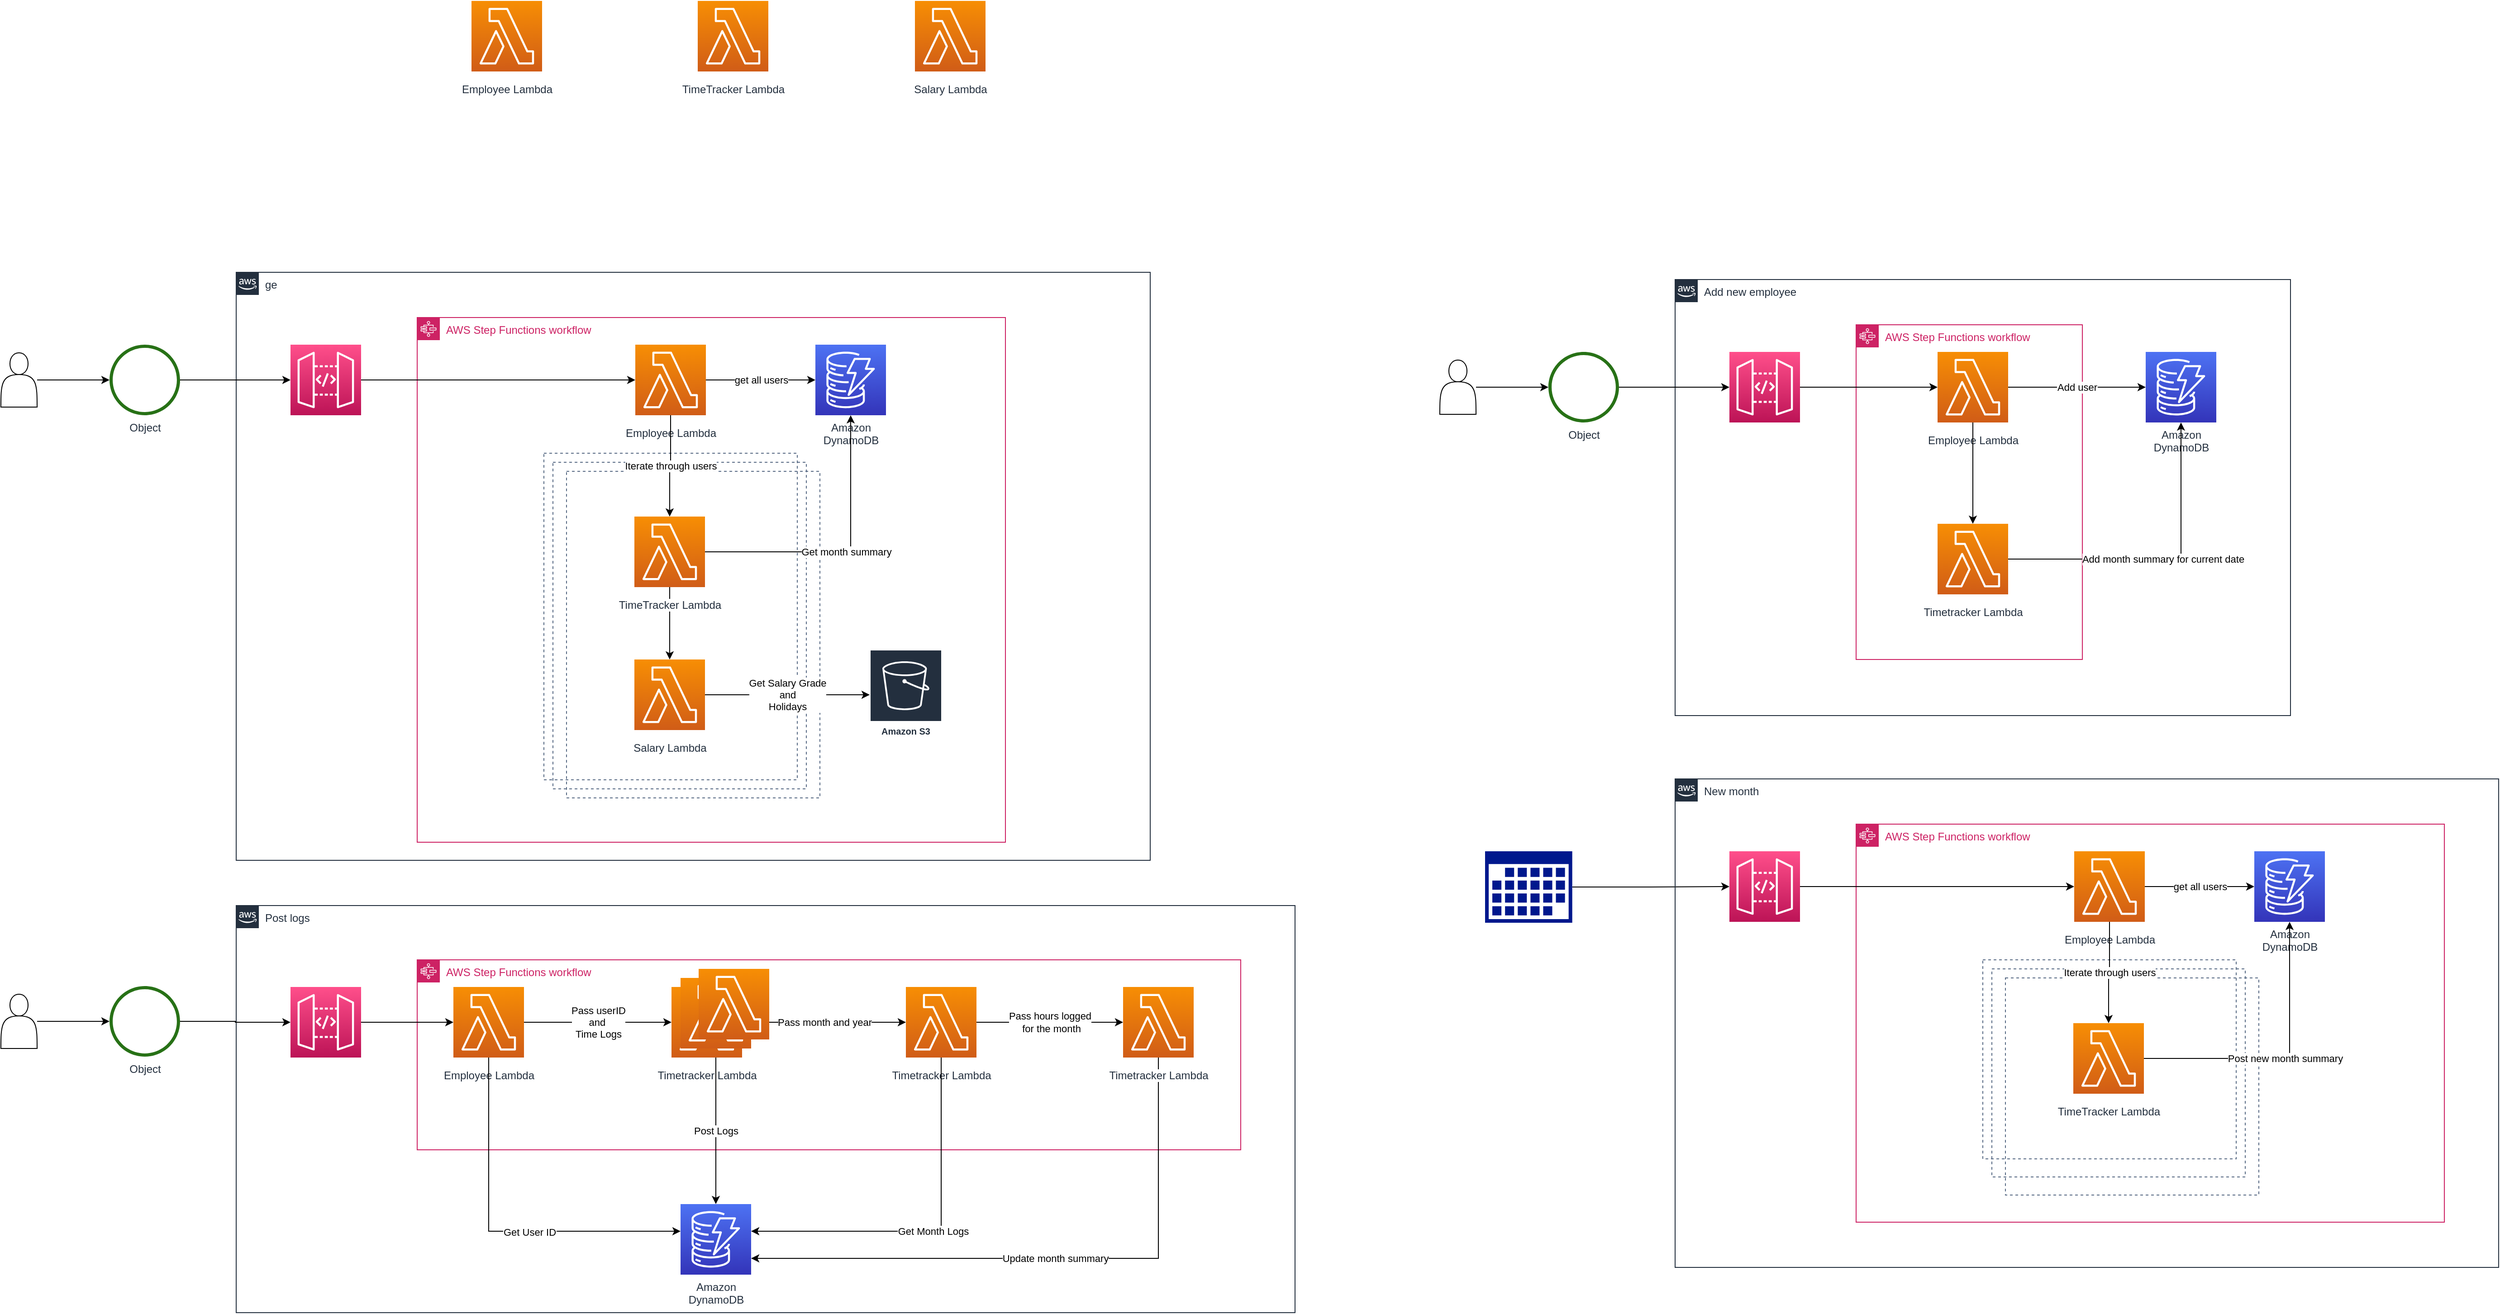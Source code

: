 <mxfile version="20.8.13" type="device"><diagram id="Ht1M8jgEwFfnCIfOTk4-" name="Page-1"><mxGraphModel dx="3732" dy="2037" grid="1" gridSize="10" guides="1" tooltips="1" connect="1" arrows="1" fold="1" page="1" pageScale="1" pageWidth="1169" pageHeight="827" math="0" shadow="0"><root><mxCell id="0"/><mxCell id="1" parent="0"/><mxCell id="jsw4ChglXsNM9QrNXY-0-90" value="" style="fillColor=none;strokeColor=#5A6C86;dashed=1;verticalAlign=top;fontStyle=0;fontColor=#5A6C86;" vertex="1" parent="1"><mxGeometry x="400" y="290" width="280" height="361" as="geometry"/></mxCell><mxCell id="jsw4ChglXsNM9QrNXY-0-91" value="" style="fillColor=none;strokeColor=#5A6C86;dashed=1;verticalAlign=top;fontStyle=0;fontColor=#5A6C86;" vertex="1" parent="1"><mxGeometry x="415" y="300" width="280" height="361" as="geometry"/></mxCell><mxCell id="UEzPUAAOIrF-is8g5C7q-74" value="ge" style="points=[[0,0],[0.25,0],[0.5,0],[0.75,0],[1,0],[1,0.25],[1,0.5],[1,0.75],[1,1],[0.75,1],[0.5,1],[0.25,1],[0,1],[0,0.75],[0,0.5],[0,0.25]];outlineConnect=0;gradientColor=none;html=1;whiteSpace=wrap;fontSize=12;fontStyle=0;shape=mxgraph.aws4.group;grIcon=mxgraph.aws4.group_aws_cloud_alt;strokeColor=#232F3E;fillColor=none;verticalAlign=top;align=left;spacingLeft=30;fontColor=#232F3E;dashed=0;labelBackgroundColor=#ffffff;container=1;pointerEvents=0;collapsible=0;recursiveResize=0;" parent="1" vertex="1"><mxGeometry x="50" y="80" width="1010" height="650" as="geometry"/></mxCell><mxCell id="jsw4ChglXsNM9QrNXY-0-4" value="AWS Step Functions workflow" style="points=[[0,0],[0.25,0],[0.5,0],[0.75,0],[1,0],[1,0.25],[1,0.5],[1,0.75],[1,1],[0.75,1],[0.5,1],[0.25,1],[0,1],[0,0.75],[0,0.5],[0,0.25]];outlineConnect=0;gradientColor=none;html=1;whiteSpace=wrap;fontSize=12;fontStyle=0;container=1;pointerEvents=0;collapsible=0;recursiveResize=0;shape=mxgraph.aws4.group;grIcon=mxgraph.aws4.group_aws_step_functions_workflow;strokeColor=#CD2264;fillColor=none;verticalAlign=top;align=left;spacingLeft=30;fontColor=#CD2264;dashed=0;" vertex="1" parent="UEzPUAAOIrF-is8g5C7q-74"><mxGeometry x="200" y="50" width="650" height="580" as="geometry"/></mxCell><mxCell id="jsw4ChglXsNM9QrNXY-0-83" value="get all users" style="edgeStyle=orthogonalEdgeStyle;rounded=0;orthogonalLoop=1;jettySize=auto;html=1;" edge="1" parent="jsw4ChglXsNM9QrNXY-0-4" source="jsw4ChglXsNM9QrNXY-0-7" target="UEzPUAAOIrF-is8g5C7q-87"><mxGeometry relative="1" as="geometry"/></mxCell><mxCell id="jsw4ChglXsNM9QrNXY-0-7" value="Employee Lambda" style="outlineConnect=0;fontColor=#232F3E;gradientColor=#F78E04;gradientDirection=north;fillColor=#D05C17;strokeColor=#ffffff;dashed=0;verticalLabelPosition=bottom;verticalAlign=top;align=center;html=1;fontSize=12;fontStyle=0;aspect=fixed;shape=mxgraph.aws4.resourceIcon;resIcon=mxgraph.aws4.lambda;labelBackgroundColor=#ffffff;spacingTop=6;" vertex="1" parent="jsw4ChglXsNM9QrNXY-0-4"><mxGeometry x="241" y="30" width="78" height="78" as="geometry"/></mxCell><mxCell id="UEzPUAAOIrF-is8g5C7q-87" value="Amazon&lt;br&gt;DynamoDB" style="outlineConnect=0;fontColor=#232F3E;gradientColor=#4D72F3;gradientDirection=north;fillColor=#3334B9;strokeColor=#ffffff;dashed=0;verticalLabelPosition=bottom;verticalAlign=top;align=center;html=1;fontSize=12;fontStyle=0;aspect=fixed;shape=mxgraph.aws4.resourceIcon;resIcon=mxgraph.aws4.dynamodb;labelBackgroundColor=#ffffff;" parent="jsw4ChglXsNM9QrNXY-0-4" vertex="1"><mxGeometry x="440" y="30" width="78" height="78" as="geometry"/></mxCell><mxCell id="jsw4ChglXsNM9QrNXY-0-81" value="Map State" style="fillColor=none;strokeColor=#5A6C86;dashed=1;verticalAlign=top;fontStyle=0;fontColor=#5A6C86;" vertex="1" parent="jsw4ChglXsNM9QrNXY-0-4"><mxGeometry x="140" y="150" width="280" height="361" as="geometry"/></mxCell><mxCell id="jsw4ChglXsNM9QrNXY-0-99" value="Get Salary Grade&lt;br&gt;and&lt;br&gt;Holidays" style="edgeStyle=orthogonalEdgeStyle;rounded=0;orthogonalLoop=1;jettySize=auto;html=1;" edge="1" parent="jsw4ChglXsNM9QrNXY-0-4" source="jsw4ChglXsNM9QrNXY-0-96" target="jsw4ChglXsNM9QrNXY-0-98"><mxGeometry relative="1" as="geometry"><mxPoint x="490" y="417" as="targetPoint"/></mxGeometry></mxCell><mxCell id="jsw4ChglXsNM9QrNXY-0-96" value="Salary Lambda" style="outlineConnect=0;fontColor=#232F3E;gradientColor=#F78E04;gradientDirection=north;fillColor=#D05C17;strokeColor=#ffffff;dashed=0;verticalLabelPosition=bottom;verticalAlign=top;align=center;html=1;fontSize=12;fontStyle=0;aspect=fixed;shape=mxgraph.aws4.resourceIcon;resIcon=mxgraph.aws4.lambda;labelBackgroundColor=#ffffff;spacingTop=6;" vertex="1" parent="jsw4ChglXsNM9QrNXY-0-4"><mxGeometry x="240" y="378" width="78" height="78" as="geometry"/></mxCell><mxCell id="jsw4ChglXsNM9QrNXY-0-98" value="Amazon S3" style="sketch=0;outlineConnect=0;fontColor=#232F3E;gradientColor=none;strokeColor=#ffffff;fillColor=#232F3E;dashed=0;verticalLabelPosition=middle;verticalAlign=bottom;align=center;html=1;whiteSpace=wrap;fontSize=10;fontStyle=1;spacing=3;shape=mxgraph.aws4.productIcon;prIcon=mxgraph.aws4.s3;" vertex="1" parent="jsw4ChglXsNM9QrNXY-0-4"><mxGeometry x="500" y="367" width="80" height="100" as="geometry"/></mxCell><mxCell id="jsw4ChglXsNM9QrNXY-0-82" style="edgeStyle=orthogonalEdgeStyle;rounded=0;orthogonalLoop=1;jettySize=auto;html=1;" edge="1" parent="UEzPUAAOIrF-is8g5C7q-74" source="jsw4ChglXsNM9QrNXY-0-13" target="jsw4ChglXsNM9QrNXY-0-7"><mxGeometry relative="1" as="geometry"/></mxCell><mxCell id="jsw4ChglXsNM9QrNXY-0-13" value="" style="sketch=0;points=[[0,0,0],[0.25,0,0],[0.5,0,0],[0.75,0,0],[1,0,0],[0,1,0],[0.25,1,0],[0.5,1,0],[0.75,1,0],[1,1,0],[0,0.25,0],[0,0.5,0],[0,0.75,0],[1,0.25,0],[1,0.5,0],[1,0.75,0]];outlineConnect=0;fontColor=#232F3E;gradientColor=#FF4F8B;gradientDirection=north;fillColor=#BC1356;strokeColor=#ffffff;dashed=0;verticalLabelPosition=bottom;verticalAlign=top;align=center;html=1;fontSize=12;fontStyle=0;aspect=fixed;shape=mxgraph.aws4.resourceIcon;resIcon=mxgraph.aws4.api_gateway;" vertex="1" parent="UEzPUAAOIrF-is8g5C7q-74"><mxGeometry x="60" y="80" width="78" height="78" as="geometry"/></mxCell><mxCell id="jsw4ChglXsNM9QrNXY-0-17" style="edgeStyle=orthogonalEdgeStyle;rounded=0;orthogonalLoop=1;jettySize=auto;html=1;" edge="1" parent="1" source="UEzPUAAOIrF-is8g5C7q-76" target="jsw4ChglXsNM9QrNXY-0-13"><mxGeometry relative="1" as="geometry"/></mxCell><mxCell id="UEzPUAAOIrF-is8g5C7q-76" value="Object" style="outlineConnect=0;fontColor=#232F3E;gradientColor=none;fillColor=#277116;strokeColor=none;dashed=0;verticalLabelPosition=bottom;verticalAlign=top;align=center;html=1;fontSize=12;fontStyle=0;aspect=fixed;pointerEvents=1;shape=mxgraph.aws4.object;labelBackgroundColor=#ffffff;" parent="1" vertex="1"><mxGeometry x="-90" y="160" width="78" height="78" as="geometry"/></mxCell><mxCell id="jsw4ChglXsNM9QrNXY-0-19" style="edgeStyle=orthogonalEdgeStyle;rounded=0;orthogonalLoop=1;jettySize=auto;html=1;" edge="1" parent="1" source="jsw4ChglXsNM9QrNXY-0-18" target="UEzPUAAOIrF-is8g5C7q-76"><mxGeometry relative="1" as="geometry"/></mxCell><mxCell id="jsw4ChglXsNM9QrNXY-0-18" value="" style="shape=actor;whiteSpace=wrap;html=1;" vertex="1" parent="1"><mxGeometry x="-210" y="169" width="40" height="60" as="geometry"/></mxCell><mxCell id="jsw4ChglXsNM9QrNXY-0-53" value="Post logs" style="points=[[0,0],[0.25,0],[0.5,0],[0.75,0],[1,0],[1,0.25],[1,0.5],[1,0.75],[1,1],[0.75,1],[0.5,1],[0.25,1],[0,1],[0,0.75],[0,0.5],[0,0.25]];outlineConnect=0;gradientColor=none;html=1;whiteSpace=wrap;fontSize=12;fontStyle=0;shape=mxgraph.aws4.group;grIcon=mxgraph.aws4.group_aws_cloud_alt;strokeColor=#232F3E;fillColor=none;verticalAlign=top;align=left;spacingLeft=30;fontColor=#232F3E;dashed=0;labelBackgroundColor=#ffffff;container=1;pointerEvents=0;collapsible=0;recursiveResize=0;" vertex="1" parent="1"><mxGeometry x="50" y="780" width="1170" height="450" as="geometry"/></mxCell><mxCell id="jsw4ChglXsNM9QrNXY-0-54" value="AWS Step Functions workflow" style="points=[[0,0],[0.25,0],[0.5,0],[0.75,0],[1,0],[1,0.25],[1,0.5],[1,0.75],[1,1],[0.75,1],[0.5,1],[0.25,1],[0,1],[0,0.75],[0,0.5],[0,0.25]];outlineConnect=0;gradientColor=none;html=1;whiteSpace=wrap;fontSize=12;fontStyle=0;container=1;pointerEvents=0;collapsible=0;recursiveResize=0;shape=mxgraph.aws4.group;grIcon=mxgraph.aws4.group_aws_step_functions_workflow;strokeColor=#CD2264;fillColor=none;verticalAlign=top;align=left;spacingLeft=30;fontColor=#CD2264;dashed=0;" vertex="1" parent="jsw4ChglXsNM9QrNXY-0-53"><mxGeometry x="200" y="60" width="910" height="210" as="geometry"/></mxCell><mxCell id="jsw4ChglXsNM9QrNXY-0-57" value="Pass userID&lt;br&gt;and&amp;nbsp;&lt;br&gt;Time Logs" style="edgeStyle=orthogonalEdgeStyle;rounded=0;orthogonalLoop=1;jettySize=auto;html=1;" edge="1" parent="jsw4ChglXsNM9QrNXY-0-54" source="jsw4ChglXsNM9QrNXY-0-58" target="jsw4ChglXsNM9QrNXY-0-61"><mxGeometry relative="1" as="geometry"/></mxCell><mxCell id="jsw4ChglXsNM9QrNXY-0-58" value="Employee Lambda" style="outlineConnect=0;fontColor=#232F3E;gradientColor=#F78E04;gradientDirection=north;fillColor=#D05C17;strokeColor=#ffffff;dashed=0;verticalLabelPosition=bottom;verticalAlign=top;align=center;html=1;fontSize=12;fontStyle=0;aspect=fixed;shape=mxgraph.aws4.resourceIcon;resIcon=mxgraph.aws4.lambda;labelBackgroundColor=#ffffff;spacingTop=6;" vertex="1" parent="jsw4ChglXsNM9QrNXY-0-54"><mxGeometry x="40" y="30" width="78" height="78" as="geometry"/></mxCell><mxCell id="jsw4ChglXsNM9QrNXY-0-59" value="Pass month and year" style="edgeStyle=orthogonalEdgeStyle;rounded=0;orthogonalLoop=1;jettySize=auto;html=1;" edge="1" parent="jsw4ChglXsNM9QrNXY-0-54" source="jsw4ChglXsNM9QrNXY-0-61" target="jsw4ChglXsNM9QrNXY-0-64"><mxGeometry relative="1" as="geometry"/></mxCell><mxCell id="jsw4ChglXsNM9QrNXY-0-61" value="Timetracker Lambda" style="outlineConnect=0;fontColor=#232F3E;gradientColor=#F78E04;gradientDirection=north;fillColor=#D05C17;strokeColor=#ffffff;dashed=0;verticalLabelPosition=bottom;verticalAlign=top;align=center;html=1;fontSize=12;fontStyle=0;aspect=fixed;shape=mxgraph.aws4.resourceIcon;resIcon=mxgraph.aws4.lambda;labelBackgroundColor=#ffffff;spacingTop=6;" vertex="1" parent="jsw4ChglXsNM9QrNXY-0-54"><mxGeometry x="281" y="30" width="78" height="78" as="geometry"/></mxCell><mxCell id="jsw4ChglXsNM9QrNXY-0-64" value="Timetracker Lambda" style="outlineConnect=0;fontColor=#232F3E;gradientColor=#F78E04;gradientDirection=north;fillColor=#D05C17;strokeColor=#ffffff;dashed=0;verticalLabelPosition=bottom;verticalAlign=top;align=center;html=1;fontSize=12;fontStyle=0;aspect=fixed;shape=mxgraph.aws4.resourceIcon;resIcon=mxgraph.aws4.lambda;labelBackgroundColor=#ffffff;spacingTop=6;" vertex="1" parent="jsw4ChglXsNM9QrNXY-0-54"><mxGeometry x="540" y="30" width="78" height="78" as="geometry"/></mxCell><mxCell id="jsw4ChglXsNM9QrNXY-0-75" value="" style="outlineConnect=0;fontColor=#232F3E;gradientColor=#F78E04;gradientDirection=north;fillColor=#D05C17;strokeColor=#ffffff;dashed=0;verticalLabelPosition=bottom;verticalAlign=top;align=center;html=1;fontSize=12;fontStyle=0;aspect=fixed;shape=mxgraph.aws4.resourceIcon;resIcon=mxgraph.aws4.lambda;labelBackgroundColor=#ffffff;spacingTop=6;" vertex="1" parent="jsw4ChglXsNM9QrNXY-0-54"><mxGeometry x="291" y="20" width="78" height="78" as="geometry"/></mxCell><mxCell id="jsw4ChglXsNM9QrNXY-0-76" value="" style="outlineConnect=0;fontColor=#232F3E;gradientColor=#F78E04;gradientDirection=north;fillColor=#D05C17;strokeColor=#ffffff;dashed=0;verticalLabelPosition=bottom;verticalAlign=top;align=center;html=1;fontSize=12;fontStyle=0;aspect=fixed;shape=mxgraph.aws4.resourceIcon;resIcon=mxgraph.aws4.lambda;labelBackgroundColor=#ffffff;spacingTop=6;" vertex="1" parent="jsw4ChglXsNM9QrNXY-0-54"><mxGeometry x="311" y="10" width="78" height="78" as="geometry"/></mxCell><mxCell id="jsw4ChglXsNM9QrNXY-0-65" style="edgeStyle=orthogonalEdgeStyle;rounded=0;orthogonalLoop=1;jettySize=auto;html=1;" edge="1" parent="jsw4ChglXsNM9QrNXY-0-53" source="jsw4ChglXsNM9QrNXY-0-66" target="jsw4ChglXsNM9QrNXY-0-58"><mxGeometry relative="1" as="geometry"/></mxCell><mxCell id="jsw4ChglXsNM9QrNXY-0-66" value="" style="sketch=0;points=[[0,0,0],[0.25,0,0],[0.5,0,0],[0.75,0,0],[1,0,0],[0,1,0],[0.25,1,0],[0.5,1,0],[0.75,1,0],[1,1,0],[0,0.25,0],[0,0.5,0],[0,0.75,0],[1,0.25,0],[1,0.5,0],[1,0.75,0]];outlineConnect=0;fontColor=#232F3E;gradientColor=#FF4F8B;gradientDirection=north;fillColor=#BC1356;strokeColor=#ffffff;dashed=0;verticalLabelPosition=bottom;verticalAlign=top;align=center;html=1;fontSize=12;fontStyle=0;aspect=fixed;shape=mxgraph.aws4.resourceIcon;resIcon=mxgraph.aws4.api_gateway;" vertex="1" parent="jsw4ChglXsNM9QrNXY-0-53"><mxGeometry x="60" y="90" width="78" height="78" as="geometry"/></mxCell><mxCell id="jsw4ChglXsNM9QrNXY-0-62" value="Amazon&lt;br&gt;DynamoDB" style="outlineConnect=0;fontColor=#232F3E;gradientColor=#4D72F3;gradientDirection=north;fillColor=#3334B9;strokeColor=#ffffff;dashed=0;verticalLabelPosition=bottom;verticalAlign=top;align=center;html=1;fontSize=12;fontStyle=0;aspect=fixed;shape=mxgraph.aws4.resourceIcon;resIcon=mxgraph.aws4.dynamodb;labelBackgroundColor=#ffffff;" vertex="1" parent="jsw4ChglXsNM9QrNXY-0-53"><mxGeometry x="491" y="330" width="78" height="78" as="geometry"/></mxCell><mxCell id="jsw4ChglXsNM9QrNXY-0-55" style="edgeStyle=orthogonalEdgeStyle;rounded=0;orthogonalLoop=1;jettySize=auto;html=1;" edge="1" parent="jsw4ChglXsNM9QrNXY-0-53" source="jsw4ChglXsNM9QrNXY-0-58" target="jsw4ChglXsNM9QrNXY-0-62"><mxGeometry relative="1" as="geometry"><Array as="points"><mxPoint x="279" y="360"/></Array></mxGeometry></mxCell><mxCell id="jsw4ChglXsNM9QrNXY-0-56" value="Get User ID" style="edgeLabel;html=1;align=center;verticalAlign=middle;resizable=0;points=[];" vertex="1" connectable="0" parent="jsw4ChglXsNM9QrNXY-0-55"><mxGeometry x="0.174" y="-1" relative="1" as="geometry"><mxPoint as="offset"/></mxGeometry></mxCell><mxCell id="jsw4ChglXsNM9QrNXY-0-63" value="Get Month Logs" style="edgeStyle=orthogonalEdgeStyle;rounded=0;orthogonalLoop=1;jettySize=auto;html=1;" edge="1" parent="jsw4ChglXsNM9QrNXY-0-53" source="jsw4ChglXsNM9QrNXY-0-64" target="jsw4ChglXsNM9QrNXY-0-62"><mxGeometry relative="1" as="geometry"><mxPoint x="669" y="238" as="targetPoint"/><Array as="points"><mxPoint x="779" y="360"/></Array></mxGeometry></mxCell><mxCell id="jsw4ChglXsNM9QrNXY-0-77" value="Post Logs" style="edgeStyle=orthogonalEdgeStyle;rounded=0;orthogonalLoop=1;jettySize=auto;html=1;" edge="1" parent="jsw4ChglXsNM9QrNXY-0-53" source="jsw4ChglXsNM9QrNXY-0-61" target="jsw4ChglXsNM9QrNXY-0-62"><mxGeometry relative="1" as="geometry"><mxPoint x="530" y="170" as="sourcePoint"/><Array as="points"><mxPoint x="530" y="210"/><mxPoint x="530" y="210"/></Array></mxGeometry></mxCell><mxCell id="jsw4ChglXsNM9QrNXY-0-67" style="edgeStyle=orthogonalEdgeStyle;rounded=0;orthogonalLoop=1;jettySize=auto;html=1;" edge="1" parent="1" source="jsw4ChglXsNM9QrNXY-0-68" target="jsw4ChglXsNM9QrNXY-0-66"><mxGeometry relative="1" as="geometry"/></mxCell><mxCell id="jsw4ChglXsNM9QrNXY-0-68" value="Object" style="outlineConnect=0;fontColor=#232F3E;gradientColor=none;fillColor=#277116;strokeColor=none;dashed=0;verticalLabelPosition=bottom;verticalAlign=top;align=center;html=1;fontSize=12;fontStyle=0;aspect=fixed;pointerEvents=1;shape=mxgraph.aws4.object;labelBackgroundColor=#ffffff;" vertex="1" parent="1"><mxGeometry x="-90" y="869" width="78" height="78" as="geometry"/></mxCell><mxCell id="jsw4ChglXsNM9QrNXY-0-69" style="edgeStyle=orthogonalEdgeStyle;rounded=0;orthogonalLoop=1;jettySize=auto;html=1;" edge="1" parent="1" source="jsw4ChglXsNM9QrNXY-0-70" target="jsw4ChglXsNM9QrNXY-0-68"><mxGeometry relative="1" as="geometry"/></mxCell><mxCell id="jsw4ChglXsNM9QrNXY-0-70" value="" style="shape=actor;whiteSpace=wrap;html=1;" vertex="1" parent="1"><mxGeometry x="-210" y="878" width="40" height="60" as="geometry"/></mxCell><mxCell id="jsw4ChglXsNM9QrNXY-0-80" value="Update month summary" style="edgeStyle=orthogonalEdgeStyle;rounded=0;orthogonalLoop=1;jettySize=auto;html=1;" edge="1" parent="1" source="jsw4ChglXsNM9QrNXY-0-78" target="jsw4ChglXsNM9QrNXY-0-62"><mxGeometry relative="1" as="geometry"><Array as="points"><mxPoint x="1069" y="1170"/></Array></mxGeometry></mxCell><mxCell id="jsw4ChglXsNM9QrNXY-0-78" value="Timetracker Lambda" style="outlineConnect=0;fontColor=#232F3E;gradientColor=#F78E04;gradientDirection=north;fillColor=#D05C17;strokeColor=#ffffff;dashed=0;verticalLabelPosition=bottom;verticalAlign=top;align=center;html=1;fontSize=12;fontStyle=0;aspect=fixed;shape=mxgraph.aws4.resourceIcon;resIcon=mxgraph.aws4.lambda;labelBackgroundColor=#ffffff;spacingTop=6;" vertex="1" parent="1"><mxGeometry x="1030" y="870" width="78" height="78" as="geometry"/></mxCell><mxCell id="jsw4ChglXsNM9QrNXY-0-79" value="Pass hours logged&lt;br&gt;&amp;nbsp;for the month" style="edgeStyle=orthogonalEdgeStyle;rounded=0;orthogonalLoop=1;jettySize=auto;html=1;" edge="1" parent="1" source="jsw4ChglXsNM9QrNXY-0-64" target="jsw4ChglXsNM9QrNXY-0-78"><mxGeometry relative="1" as="geometry"/></mxCell><mxCell id="jsw4ChglXsNM9QrNXY-0-95" value="Get month summary" style="edgeStyle=orthogonalEdgeStyle;rounded=0;orthogonalLoop=1;jettySize=auto;html=1;" edge="1" parent="1" source="jsw4ChglXsNM9QrNXY-0-92" target="UEzPUAAOIrF-is8g5C7q-87"><mxGeometry relative="1" as="geometry"/></mxCell><mxCell id="jsw4ChglXsNM9QrNXY-0-97" value="" style="edgeStyle=orthogonalEdgeStyle;rounded=0;orthogonalLoop=1;jettySize=auto;html=1;" edge="1" parent="1" source="jsw4ChglXsNM9QrNXY-0-92" target="jsw4ChglXsNM9QrNXY-0-96"><mxGeometry relative="1" as="geometry"/></mxCell><mxCell id="jsw4ChglXsNM9QrNXY-0-92" value="TimeTracker Lambda" style="outlineConnect=0;fontColor=#232F3E;gradientColor=#F78E04;gradientDirection=north;fillColor=#D05C17;strokeColor=#ffffff;dashed=0;verticalLabelPosition=bottom;verticalAlign=top;align=center;html=1;fontSize=12;fontStyle=0;aspect=fixed;shape=mxgraph.aws4.resourceIcon;resIcon=mxgraph.aws4.lambda;labelBackgroundColor=#ffffff;spacingTop=6;" vertex="1" parent="1"><mxGeometry x="490" y="350" width="78" height="78" as="geometry"/></mxCell><mxCell id="jsw4ChglXsNM9QrNXY-0-94" value="Iterate through users" style="edgeStyle=orthogonalEdgeStyle;rounded=0;orthogonalLoop=1;jettySize=auto;html=1;" edge="1" parent="1" source="jsw4ChglXsNM9QrNXY-0-7" target="jsw4ChglXsNM9QrNXY-0-92"><mxGeometry relative="1" as="geometry"/></mxCell><mxCell id="jsw4ChglXsNM9QrNXY-0-123" value="Add new employee" style="points=[[0,0],[0.25,0],[0.5,0],[0.75,0],[1,0],[1,0.25],[1,0.5],[1,0.75],[1,1],[0.75,1],[0.5,1],[0.25,1],[0,1],[0,0.75],[0,0.5],[0,0.25]];outlineConnect=0;gradientColor=none;html=1;whiteSpace=wrap;fontSize=12;fontStyle=0;shape=mxgraph.aws4.group;grIcon=mxgraph.aws4.group_aws_cloud_alt;strokeColor=#232F3E;fillColor=none;verticalAlign=top;align=left;spacingLeft=30;fontColor=#232F3E;dashed=0;labelBackgroundColor=#ffffff;container=1;pointerEvents=0;collapsible=0;recursiveResize=0;" vertex="1" parent="1"><mxGeometry x="1640" y="88" width="680" height="482" as="geometry"/></mxCell><mxCell id="jsw4ChglXsNM9QrNXY-0-124" value="AWS Step Functions workflow" style="points=[[0,0],[0.25,0],[0.5,0],[0.75,0],[1,0],[1,0.25],[1,0.5],[1,0.75],[1,1],[0.75,1],[0.5,1],[0.25,1],[0,1],[0,0.75],[0,0.5],[0,0.25]];outlineConnect=0;gradientColor=none;html=1;whiteSpace=wrap;fontSize=12;fontStyle=0;container=1;pointerEvents=0;collapsible=0;recursiveResize=0;shape=mxgraph.aws4.group;grIcon=mxgraph.aws4.group_aws_step_functions_workflow;strokeColor=#CD2264;fillColor=none;verticalAlign=top;align=left;spacingLeft=30;fontColor=#CD2264;dashed=0;" vertex="1" parent="jsw4ChglXsNM9QrNXY-0-123"><mxGeometry x="200" y="50" width="250" height="370" as="geometry"/></mxCell><mxCell id="jsw4ChglXsNM9QrNXY-0-126" value="Employee Lambda" style="outlineConnect=0;fontColor=#232F3E;gradientColor=#F78E04;gradientDirection=north;fillColor=#D05C17;strokeColor=#ffffff;dashed=0;verticalLabelPosition=bottom;verticalAlign=top;align=center;html=1;fontSize=12;fontStyle=0;aspect=fixed;shape=mxgraph.aws4.resourceIcon;resIcon=mxgraph.aws4.lambda;labelBackgroundColor=#ffffff;spacingTop=6;" vertex="1" parent="jsw4ChglXsNM9QrNXY-0-124"><mxGeometry x="90" y="30" width="78" height="78" as="geometry"/></mxCell><mxCell id="jsw4ChglXsNM9QrNXY-0-140" value="Timetracker Lambda" style="outlineConnect=0;fontColor=#232F3E;gradientColor=#F78E04;gradientDirection=north;fillColor=#D05C17;strokeColor=#ffffff;dashed=0;verticalLabelPosition=bottom;verticalAlign=top;align=center;html=1;fontSize=12;fontStyle=0;aspect=fixed;shape=mxgraph.aws4.resourceIcon;resIcon=mxgraph.aws4.lambda;labelBackgroundColor=#ffffff;spacingTop=6;" vertex="1" parent="jsw4ChglXsNM9QrNXY-0-124"><mxGeometry x="90" y="220" width="78" height="78" as="geometry"/></mxCell><mxCell id="jsw4ChglXsNM9QrNXY-0-142" style="edgeStyle=orthogonalEdgeStyle;rounded=0;orthogonalLoop=1;jettySize=auto;html=1;" edge="1" parent="jsw4ChglXsNM9QrNXY-0-124" source="jsw4ChglXsNM9QrNXY-0-126" target="jsw4ChglXsNM9QrNXY-0-140"><mxGeometry relative="1" as="geometry"/></mxCell><mxCell id="jsw4ChglXsNM9QrNXY-0-132" style="edgeStyle=orthogonalEdgeStyle;rounded=0;orthogonalLoop=1;jettySize=auto;html=1;" edge="1" parent="jsw4ChglXsNM9QrNXY-0-123" source="jsw4ChglXsNM9QrNXY-0-133" target="jsw4ChglXsNM9QrNXY-0-126"><mxGeometry relative="1" as="geometry"/></mxCell><mxCell id="jsw4ChglXsNM9QrNXY-0-133" value="" style="sketch=0;points=[[0,0,0],[0.25,0,0],[0.5,0,0],[0.75,0,0],[1,0,0],[0,1,0],[0.25,1,0],[0.5,1,0],[0.75,1,0],[1,1,0],[0,0.25,0],[0,0.5,0],[0,0.75,0],[1,0.25,0],[1,0.5,0],[1,0.75,0]];outlineConnect=0;fontColor=#232F3E;gradientColor=#FF4F8B;gradientDirection=north;fillColor=#BC1356;strokeColor=#ffffff;dashed=0;verticalLabelPosition=bottom;verticalAlign=top;align=center;html=1;fontSize=12;fontStyle=0;aspect=fixed;shape=mxgraph.aws4.resourceIcon;resIcon=mxgraph.aws4.api_gateway;" vertex="1" parent="jsw4ChglXsNM9QrNXY-0-123"><mxGeometry x="60" y="80" width="78" height="78" as="geometry"/></mxCell><mxCell id="jsw4ChglXsNM9QrNXY-0-127" value="Amazon&lt;br&gt;DynamoDB" style="outlineConnect=0;fontColor=#232F3E;gradientColor=#4D72F3;gradientDirection=north;fillColor=#3334B9;strokeColor=#ffffff;dashed=0;verticalLabelPosition=bottom;verticalAlign=top;align=center;html=1;fontSize=12;fontStyle=0;aspect=fixed;shape=mxgraph.aws4.resourceIcon;resIcon=mxgraph.aws4.dynamodb;labelBackgroundColor=#ffffff;" vertex="1" parent="jsw4ChglXsNM9QrNXY-0-123"><mxGeometry x="520" y="80" width="78" height="78" as="geometry"/></mxCell><mxCell id="jsw4ChglXsNM9QrNXY-0-125" value="Add user" style="edgeStyle=orthogonalEdgeStyle;rounded=0;orthogonalLoop=1;jettySize=auto;html=1;" edge="1" parent="jsw4ChglXsNM9QrNXY-0-123" source="jsw4ChglXsNM9QrNXY-0-126" target="jsw4ChglXsNM9QrNXY-0-127"><mxGeometry relative="1" as="geometry"/></mxCell><mxCell id="jsw4ChglXsNM9QrNXY-0-138" value="Add month summary for current date" style="edgeStyle=orthogonalEdgeStyle;rounded=0;orthogonalLoop=1;jettySize=auto;html=1;" edge="1" parent="jsw4ChglXsNM9QrNXY-0-123" source="jsw4ChglXsNM9QrNXY-0-140" target="jsw4ChglXsNM9QrNXY-0-127"><mxGeometry relative="1" as="geometry"/></mxCell><mxCell id="jsw4ChglXsNM9QrNXY-0-134" style="edgeStyle=orthogonalEdgeStyle;rounded=0;orthogonalLoop=1;jettySize=auto;html=1;" edge="1" parent="1" source="jsw4ChglXsNM9QrNXY-0-135" target="jsw4ChglXsNM9QrNXY-0-133"><mxGeometry relative="1" as="geometry"/></mxCell><mxCell id="jsw4ChglXsNM9QrNXY-0-135" value="Object" style="outlineConnect=0;fontColor=#232F3E;gradientColor=none;fillColor=#277116;strokeColor=none;dashed=0;verticalLabelPosition=bottom;verticalAlign=top;align=center;html=1;fontSize=12;fontStyle=0;aspect=fixed;pointerEvents=1;shape=mxgraph.aws4.object;labelBackgroundColor=#ffffff;" vertex="1" parent="1"><mxGeometry x="1500" y="168" width="78" height="78" as="geometry"/></mxCell><mxCell id="jsw4ChglXsNM9QrNXY-0-136" style="edgeStyle=orthogonalEdgeStyle;rounded=0;orthogonalLoop=1;jettySize=auto;html=1;" edge="1" parent="1" source="jsw4ChglXsNM9QrNXY-0-137" target="jsw4ChglXsNM9QrNXY-0-135"><mxGeometry relative="1" as="geometry"/></mxCell><mxCell id="jsw4ChglXsNM9QrNXY-0-137" value="" style="shape=actor;whiteSpace=wrap;html=1;" vertex="1" parent="1"><mxGeometry x="1380" y="177" width="40" height="60" as="geometry"/></mxCell><mxCell id="jsw4ChglXsNM9QrNXY-0-163" style="edgeStyle=orthogonalEdgeStyle;rounded=0;orthogonalLoop=1;jettySize=auto;html=1;entryX=0;entryY=0.5;entryDx=0;entryDy=0;entryPerimeter=0;" edge="1" parent="1" source="jsw4ChglXsNM9QrNXY-0-145" target="jsw4ChglXsNM9QrNXY-0-158"><mxGeometry relative="1" as="geometry"/></mxCell><mxCell id="jsw4ChglXsNM9QrNXY-0-145" value="" style="sketch=0;aspect=fixed;pointerEvents=1;shadow=0;dashed=0;html=1;strokeColor=none;labelPosition=center;verticalLabelPosition=bottom;verticalAlign=top;align=center;fillColor=#00188D;shape=mxgraph.mscae.enterprise.calendar" vertex="1" parent="1"><mxGeometry x="1430" y="720" width="96.34" height="79" as="geometry"/></mxCell><mxCell id="jsw4ChglXsNM9QrNXY-0-146" value="" style="fillColor=none;strokeColor=#5A6C86;dashed=1;verticalAlign=top;fontStyle=0;fontColor=#5A6C86;" vertex="1" parent="1"><mxGeometry x="1990" y="850" width="280" height="230" as="geometry"/></mxCell><mxCell id="jsw4ChglXsNM9QrNXY-0-147" value="" style="fillColor=none;strokeColor=#5A6C86;dashed=1;verticalAlign=top;fontStyle=0;fontColor=#5A6C86;" vertex="1" parent="1"><mxGeometry x="2005" y="860" width="280" height="240" as="geometry"/></mxCell><mxCell id="jsw4ChglXsNM9QrNXY-0-148" value="New month" style="points=[[0,0],[0.25,0],[0.5,0],[0.75,0],[1,0],[1,0.25],[1,0.5],[1,0.75],[1,1],[0.75,1],[0.5,1],[0.25,1],[0,1],[0,0.75],[0,0.5],[0,0.25]];outlineConnect=0;gradientColor=none;html=1;whiteSpace=wrap;fontSize=12;fontStyle=0;shape=mxgraph.aws4.group;grIcon=mxgraph.aws4.group_aws_cloud_alt;strokeColor=#232F3E;fillColor=none;verticalAlign=top;align=left;spacingLeft=30;fontColor=#232F3E;dashed=0;labelBackgroundColor=#ffffff;container=1;pointerEvents=0;collapsible=0;recursiveResize=0;" vertex="1" parent="1"><mxGeometry x="1640" y="640" width="910" height="540" as="geometry"/></mxCell><mxCell id="jsw4ChglXsNM9QrNXY-0-149" value="AWS Step Functions workflow" style="points=[[0,0],[0.25,0],[0.5,0],[0.75,0],[1,0],[1,0.25],[1,0.5],[1,0.75],[1,1],[0.75,1],[0.5,1],[0.25,1],[0,1],[0,0.75],[0,0.5],[0,0.25]];outlineConnect=0;gradientColor=none;html=1;whiteSpace=wrap;fontSize=12;fontStyle=0;container=1;pointerEvents=0;collapsible=0;recursiveResize=0;shape=mxgraph.aws4.group;grIcon=mxgraph.aws4.group_aws_step_functions_workflow;strokeColor=#CD2264;fillColor=none;verticalAlign=top;align=left;spacingLeft=30;fontColor=#CD2264;dashed=0;" vertex="1" parent="jsw4ChglXsNM9QrNXY-0-148"><mxGeometry x="200" y="50" width="650" height="440" as="geometry"/></mxCell><mxCell id="jsw4ChglXsNM9QrNXY-0-150" value="get all users" style="edgeStyle=orthogonalEdgeStyle;rounded=0;orthogonalLoop=1;jettySize=auto;html=1;" edge="1" parent="jsw4ChglXsNM9QrNXY-0-149" source="jsw4ChglXsNM9QrNXY-0-151" target="jsw4ChglXsNM9QrNXY-0-152"><mxGeometry relative="1" as="geometry"/></mxCell><mxCell id="jsw4ChglXsNM9QrNXY-0-151" value="Employee Lambda" style="outlineConnect=0;fontColor=#232F3E;gradientColor=#F78E04;gradientDirection=north;fillColor=#D05C17;strokeColor=#ffffff;dashed=0;verticalLabelPosition=bottom;verticalAlign=top;align=center;html=1;fontSize=12;fontStyle=0;aspect=fixed;shape=mxgraph.aws4.resourceIcon;resIcon=mxgraph.aws4.lambda;labelBackgroundColor=#ffffff;spacingTop=6;" vertex="1" parent="jsw4ChglXsNM9QrNXY-0-149"><mxGeometry x="241" y="30" width="78" height="78" as="geometry"/></mxCell><mxCell id="jsw4ChglXsNM9QrNXY-0-152" value="Amazon&lt;br&gt;DynamoDB" style="outlineConnect=0;fontColor=#232F3E;gradientColor=#4D72F3;gradientDirection=north;fillColor=#3334B9;strokeColor=#ffffff;dashed=0;verticalLabelPosition=bottom;verticalAlign=top;align=center;html=1;fontSize=12;fontStyle=0;aspect=fixed;shape=mxgraph.aws4.resourceIcon;resIcon=mxgraph.aws4.dynamodb;labelBackgroundColor=#ffffff;" vertex="1" parent="jsw4ChglXsNM9QrNXY-0-149"><mxGeometry x="440" y="30" width="78" height="78" as="geometry"/></mxCell><mxCell id="jsw4ChglXsNM9QrNXY-0-153" value="Map State" style="fillColor=none;strokeColor=#5A6C86;dashed=1;verticalAlign=top;fontStyle=0;fontColor=#5A6C86;" vertex="1" parent="jsw4ChglXsNM9QrNXY-0-149"><mxGeometry x="140" y="150" width="280" height="220" as="geometry"/></mxCell><mxCell id="jsw4ChglXsNM9QrNXY-0-157" style="edgeStyle=orthogonalEdgeStyle;rounded=0;orthogonalLoop=1;jettySize=auto;html=1;" edge="1" parent="jsw4ChglXsNM9QrNXY-0-148" source="jsw4ChglXsNM9QrNXY-0-158" target="jsw4ChglXsNM9QrNXY-0-151"><mxGeometry relative="1" as="geometry"/></mxCell><mxCell id="jsw4ChglXsNM9QrNXY-0-158" value="" style="sketch=0;points=[[0,0,0],[0.25,0,0],[0.5,0,0],[0.75,0,0],[1,0,0],[0,1,0],[0.25,1,0],[0.5,1,0],[0.75,1,0],[1,1,0],[0,0.25,0],[0,0.5,0],[0,0.75,0],[1,0.25,0],[1,0.5,0],[1,0.75,0]];outlineConnect=0;fontColor=#232F3E;gradientColor=#FF4F8B;gradientDirection=north;fillColor=#BC1356;strokeColor=#ffffff;dashed=0;verticalLabelPosition=bottom;verticalAlign=top;align=center;html=1;fontSize=12;fontStyle=0;aspect=fixed;shape=mxgraph.aws4.resourceIcon;resIcon=mxgraph.aws4.api_gateway;" vertex="1" parent="jsw4ChglXsNM9QrNXY-0-148"><mxGeometry x="60" y="80" width="78" height="78" as="geometry"/></mxCell><mxCell id="jsw4ChglXsNM9QrNXY-0-159" value="Post new month summary" style="edgeStyle=orthogonalEdgeStyle;rounded=0;orthogonalLoop=1;jettySize=auto;html=1;" edge="1" parent="1" source="jsw4ChglXsNM9QrNXY-0-161" target="jsw4ChglXsNM9QrNXY-0-152"><mxGeometry relative="1" as="geometry"/></mxCell><mxCell id="jsw4ChglXsNM9QrNXY-0-161" value="TimeTracker Lambda" style="outlineConnect=0;fontColor=#232F3E;gradientColor=#F78E04;gradientDirection=north;fillColor=#D05C17;strokeColor=#ffffff;dashed=0;verticalLabelPosition=bottom;verticalAlign=top;align=center;html=1;fontSize=12;fontStyle=0;aspect=fixed;shape=mxgraph.aws4.resourceIcon;resIcon=mxgraph.aws4.lambda;labelBackgroundColor=#ffffff;spacingTop=6;" vertex="1" parent="1"><mxGeometry x="2080" y="910" width="78" height="78" as="geometry"/></mxCell><mxCell id="jsw4ChglXsNM9QrNXY-0-162" value="Iterate through users" style="edgeStyle=orthogonalEdgeStyle;rounded=0;orthogonalLoop=1;jettySize=auto;html=1;" edge="1" parent="1" source="jsw4ChglXsNM9QrNXY-0-151" target="jsw4ChglXsNM9QrNXY-0-161"><mxGeometry relative="1" as="geometry"/></mxCell><mxCell id="jsw4ChglXsNM9QrNXY-0-164" value="Employee Lambda" style="outlineConnect=0;fontColor=#232F3E;gradientColor=#F78E04;gradientDirection=north;fillColor=#D05C17;strokeColor=#ffffff;dashed=0;verticalLabelPosition=bottom;verticalAlign=top;align=center;html=1;fontSize=12;fontStyle=0;aspect=fixed;shape=mxgraph.aws4.resourceIcon;resIcon=mxgraph.aws4.lambda;labelBackgroundColor=#ffffff;spacingTop=6;" vertex="1" parent="1"><mxGeometry x="310" y="-220" width="78" height="78" as="geometry"/></mxCell><mxCell id="jsw4ChglXsNM9QrNXY-0-165" value="TimeTracker Lambda" style="outlineConnect=0;fontColor=#232F3E;gradientColor=#F78E04;gradientDirection=north;fillColor=#D05C17;strokeColor=#ffffff;dashed=0;verticalLabelPosition=bottom;verticalAlign=top;align=center;html=1;fontSize=12;fontStyle=0;aspect=fixed;shape=mxgraph.aws4.resourceIcon;resIcon=mxgraph.aws4.lambda;labelBackgroundColor=#ffffff;spacingTop=6;" vertex="1" parent="1"><mxGeometry x="560" y="-220" width="78" height="78" as="geometry"/></mxCell><mxCell id="jsw4ChglXsNM9QrNXY-0-166" value="Salary Lambda" style="outlineConnect=0;fontColor=#232F3E;gradientColor=#F78E04;gradientDirection=north;fillColor=#D05C17;strokeColor=#ffffff;dashed=0;verticalLabelPosition=bottom;verticalAlign=top;align=center;html=1;fontSize=12;fontStyle=0;aspect=fixed;shape=mxgraph.aws4.resourceIcon;resIcon=mxgraph.aws4.lambda;labelBackgroundColor=#ffffff;spacingTop=6;" vertex="1" parent="1"><mxGeometry x="800" y="-220" width="78" height="78" as="geometry"/></mxCell></root></mxGraphModel></diagram></mxfile>